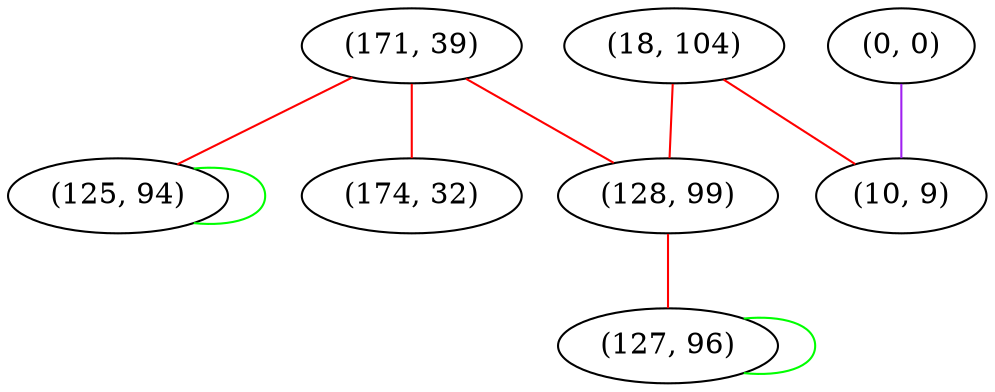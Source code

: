 graph "" {
"(171, 39)";
"(0, 0)";
"(125, 94)";
"(174, 32)";
"(18, 104)";
"(128, 99)";
"(127, 96)";
"(10, 9)";
"(171, 39)" -- "(125, 94)"  [color=red, key=0, weight=1];
"(171, 39)" -- "(128, 99)"  [color=red, key=0, weight=1];
"(171, 39)" -- "(174, 32)"  [color=red, key=0, weight=1];
"(0, 0)" -- "(10, 9)"  [color=purple, key=0, weight=4];
"(125, 94)" -- "(125, 94)"  [color=green, key=0, weight=2];
"(18, 104)" -- "(128, 99)"  [color=red, key=0, weight=1];
"(18, 104)" -- "(10, 9)"  [color=red, key=0, weight=1];
"(128, 99)" -- "(127, 96)"  [color=red, key=0, weight=1];
"(127, 96)" -- "(127, 96)"  [color=green, key=0, weight=2];
}
